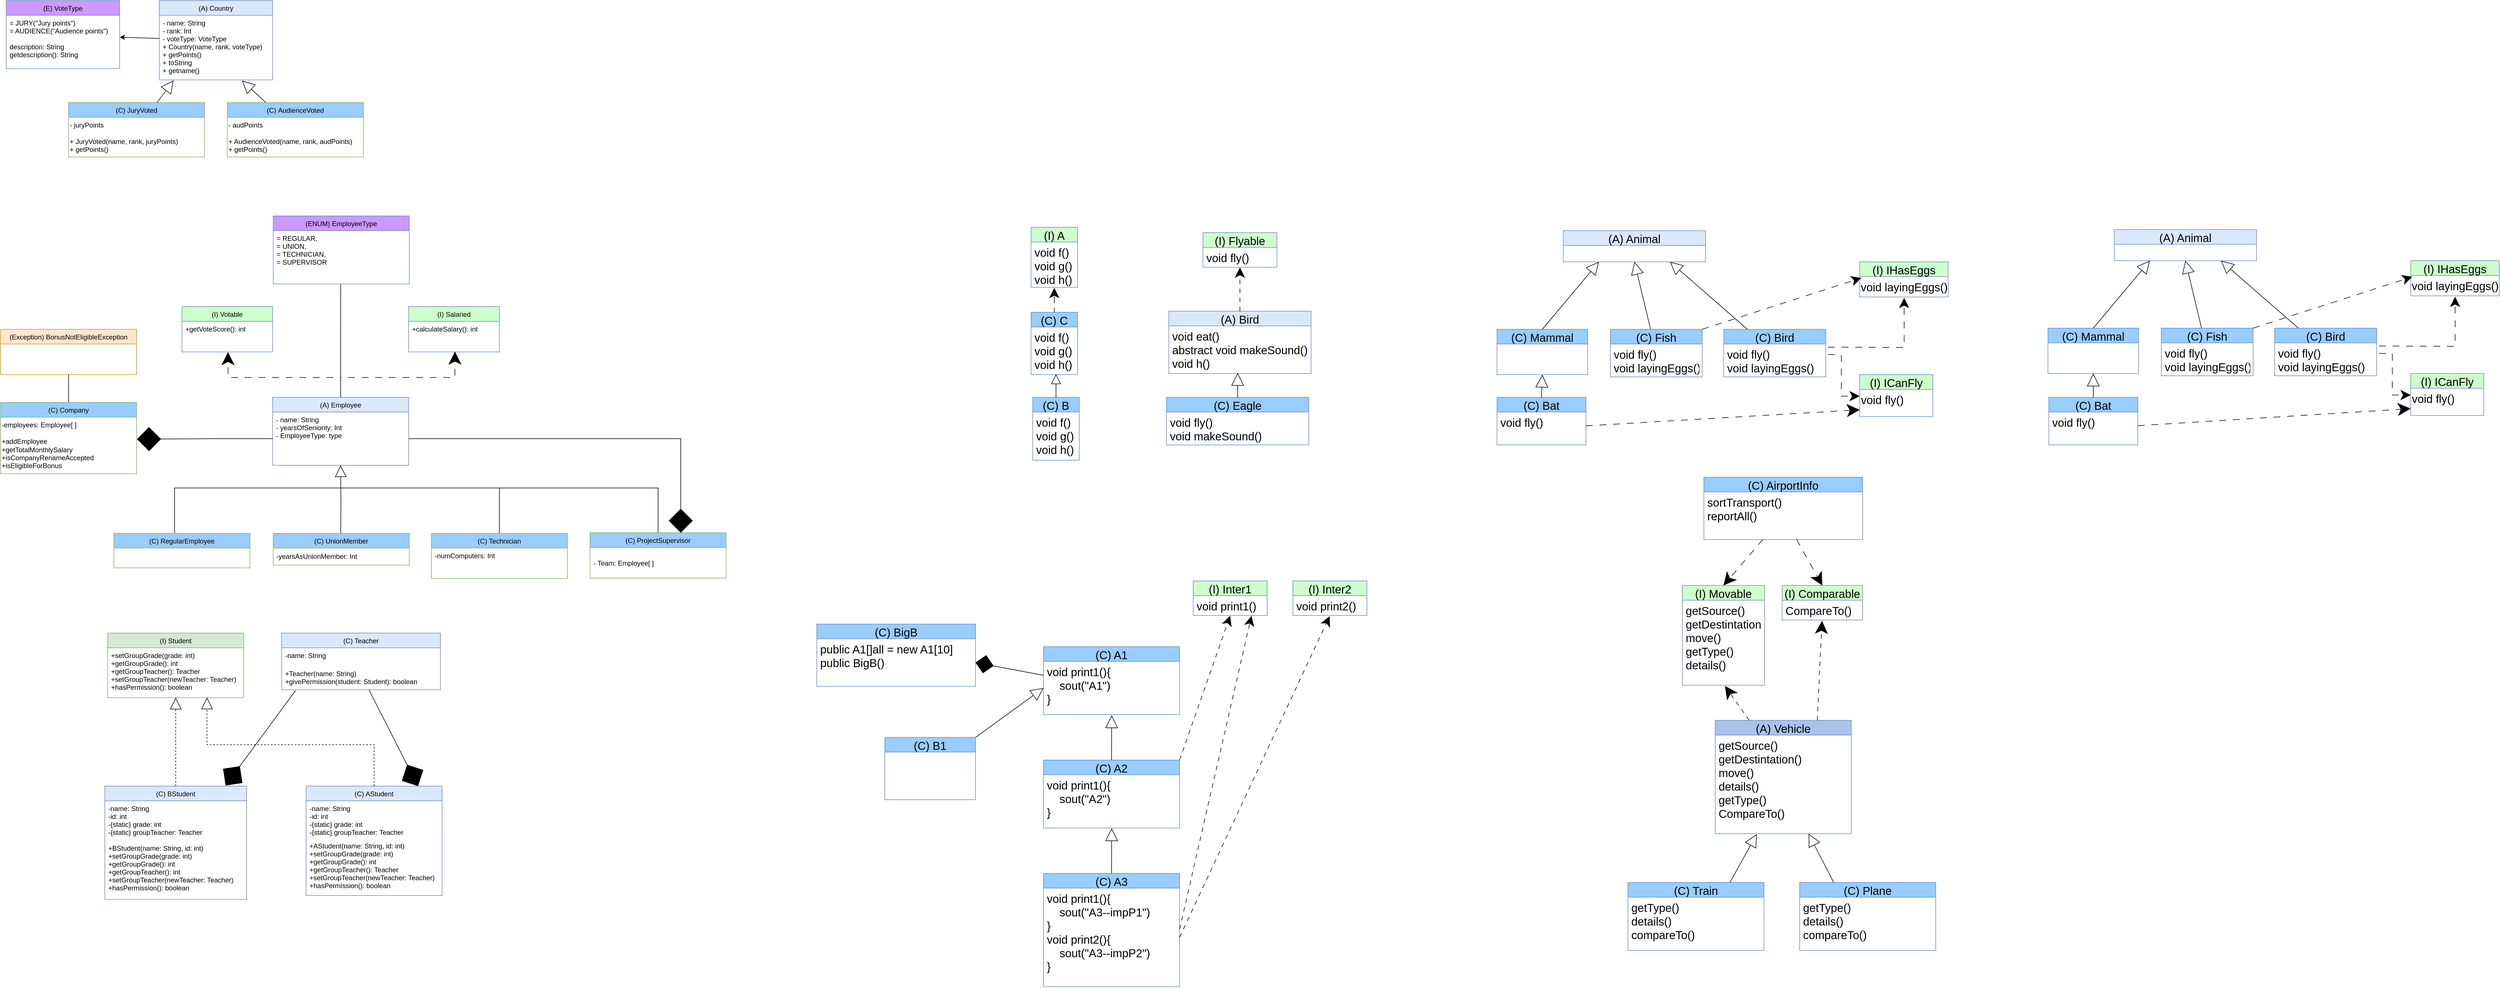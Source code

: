 <mxfile version="26.0.7">
  <diagram name="Page-1" id="h5mNpairQMjndRQDlEjY">
    <mxGraphModel dx="1046" dy="1380" grid="0" gridSize="10" guides="1" tooltips="1" connect="1" arrows="1" fold="1" page="0" pageScale="1" pageWidth="827" pageHeight="1169" math="0" shadow="0">
      <root>
        <mxCell id="0" />
        <mxCell id="1" parent="0" />
        <mxCell id="LXlQttP3euAjqA6qbs8Q-1" value="(A) Employee" style="swimlane;fontStyle=0;childLayout=stackLayout;horizontal=1;startSize=26;horizontalStack=0;resizeParent=1;resizeParentMax=0;resizeLast=0;collapsible=1;marginBottom=0;fillColor=#dae8fc;strokeColor=#6c8ebf;" parent="1" vertex="1">
          <mxGeometry x="1000" y="120" width="240" height="120" as="geometry">
            <mxRectangle x="230" y="140" width="160" height="26" as="alternateBounds" />
          </mxGeometry>
        </mxCell>
        <mxCell id="LXlQttP3euAjqA6qbs8Q-2" value="- name: String&#xa;- yearsOfSeniority: Int&#xa;- EmployeeType: type" style="text;strokeColor=none;fillColor=none;align=left;verticalAlign=top;spacingLeft=4;spacingRight=4;overflow=hidden;rotatable=0;points=[[0,0.5],[1,0.5]];portConstraint=eastwest;" parent="LXlQttP3euAjqA6qbs8Q-1" vertex="1">
          <mxGeometry y="26" width="240" height="94" as="geometry" />
        </mxCell>
        <mxCell id="LXlQttP3euAjqA6qbs8Q-12" style="edgeStyle=orthogonalEdgeStyle;rounded=0;orthogonalLoop=1;jettySize=auto;html=1;entryX=0.5;entryY=1;entryDx=0;entryDy=0;entryPerimeter=0;endArrow=block;endFill=0;endSize=18;" parent="1" target="LXlQttP3euAjqA6qbs8Q-2" edge="1">
          <mxGeometry relative="1" as="geometry">
            <mxPoint x="1120" y="360" as="sourcePoint" />
          </mxGeometry>
        </mxCell>
        <mxCell id="Eb036PwhEfD1nn25ARw--8" style="edgeStyle=orthogonalEdgeStyle;rounded=0;orthogonalLoop=1;jettySize=auto;html=1;exitX=0.5;exitY=0;exitDx=0;exitDy=0;endArrow=none;startFill=0;" parent="1" edge="1">
          <mxGeometry relative="1" as="geometry">
            <mxPoint x="1120" y="280" as="targetPoint" />
            <mxPoint x="827" y="360" as="sourcePoint" />
            <Array as="points">
              <mxPoint x="827" y="280" />
            </Array>
          </mxGeometry>
        </mxCell>
        <mxCell id="RTc_lFX73izQSRYrJTdz-1" style="edgeStyle=orthogonalEdgeStyle;rounded=0;orthogonalLoop=1;jettySize=auto;html=1;exitX=0.5;exitY=0;exitDx=0;exitDy=0;endArrow=none;startFill=0;" parent="1" source="Eb036PwhEfD1nn25ARw--10" edge="1">
          <mxGeometry relative="1" as="geometry">
            <mxPoint x="1400" y="280" as="targetPoint" />
            <Array as="points">
              <mxPoint x="1680" y="280" />
            </Array>
          </mxGeometry>
        </mxCell>
        <mxCell id="Eb036PwhEfD1nn25ARw--10" value="(C) ProjectSupervisor" style="swimlane;fontStyle=0;childLayout=stackLayout;horizontal=1;startSize=26;horizontalStack=0;resizeParent=1;resizeParentMax=0;resizeLast=0;collapsible=1;marginBottom=0;fillColor=#99CCFF;strokeColor=#82b366;" parent="1" vertex="1">
          <mxGeometry x="1560" y="359" width="240" height="80" as="geometry" />
        </mxCell>
        <mxCell id="Eb036PwhEfD1nn25ARw--11" value="&#xa;- Team: Employee[ ]" style="text;strokeColor=none;fillColor=none;align=left;verticalAlign=top;spacingLeft=4;spacingRight=4;overflow=hidden;rotatable=0;points=[[0,0.5],[1,0.5]];portConstraint=eastwest;" parent="Eb036PwhEfD1nn25ARw--10" vertex="1">
          <mxGeometry y="26" width="240" height="54" as="geometry" />
        </mxCell>
        <mxCell id="uUasVCdfSqrgoqEBHZgv-1" value="(I) Votable" style="swimlane;fontStyle=0;childLayout=stackLayout;horizontal=1;startSize=26;horizontalStack=0;resizeParent=1;resizeParentMax=0;resizeLast=0;collapsible=1;marginBottom=0;fillColor=#CCFFCC;strokeColor=#6c8ebf;" parent="1" vertex="1">
          <mxGeometry x="840" y="-40" width="160" height="80" as="geometry">
            <mxRectangle x="230" y="140" width="160" height="26" as="alternateBounds" />
          </mxGeometry>
        </mxCell>
        <mxCell id="uUasVCdfSqrgoqEBHZgv-2" value="+getVoteScore(): int" style="text;strokeColor=none;fillColor=none;align=left;verticalAlign=top;spacingLeft=4;spacingRight=4;overflow=hidden;rotatable=0;points=[[0,0.5],[1,0.5]];portConstraint=eastwest;" parent="uUasVCdfSqrgoqEBHZgv-1" vertex="1">
          <mxGeometry y="26" width="160" height="54" as="geometry" />
        </mxCell>
        <mxCell id="uUasVCdfSqrgoqEBHZgv-8" value="(C) RegularEmployee" style="swimlane;fontStyle=0;childLayout=stackLayout;horizontal=1;startSize=26;horizontalStack=0;resizeParent=1;resizeParentMax=0;resizeLast=0;collapsible=1;marginBottom=0;fillColor=#99CCFF;strokeColor=#82b366;" parent="1" vertex="1">
          <mxGeometry x="720" y="360" width="240" height="61" as="geometry" />
        </mxCell>
        <mxCell id="uUasVCdfSqrgoqEBHZgv-10" value="(C) UnionMember" style="swimlane;fontStyle=0;childLayout=stackLayout;horizontal=1;startSize=26;horizontalStack=0;resizeParent=1;resizeParentMax=0;resizeLast=0;collapsible=1;marginBottom=0;fillColor=#99CCFF;strokeColor=#82b366;" parent="1" vertex="1">
          <mxGeometry x="1001" y="360" width="240" height="56" as="geometry" />
        </mxCell>
        <mxCell id="uUasVCdfSqrgoqEBHZgv-30" value="&amp;nbsp;-yearsAsUnionMember: Int" style="text;html=1;align=left;verticalAlign=middle;resizable=0;points=[];autosize=1;strokeColor=none;fillColor=none;" parent="uUasVCdfSqrgoqEBHZgv-10" vertex="1">
          <mxGeometry y="26" width="240" height="30" as="geometry" />
        </mxCell>
        <mxCell id="uUasVCdfSqrgoqEBHZgv-26" style="edgeStyle=orthogonalEdgeStyle;rounded=0;orthogonalLoop=1;jettySize=auto;html=1;exitX=0.5;exitY=0;exitDx=0;exitDy=0;endArrow=none;startFill=0;" parent="1" source="uUasVCdfSqrgoqEBHZgv-13" edge="1">
          <mxGeometry relative="1" as="geometry">
            <mxPoint x="1120" y="280" as="targetPoint" />
            <Array as="points">
              <mxPoint x="1400" y="280" />
            </Array>
          </mxGeometry>
        </mxCell>
        <mxCell id="uUasVCdfSqrgoqEBHZgv-13" value="(C) Technician" style="swimlane;fontStyle=0;childLayout=stackLayout;horizontal=1;startSize=26;horizontalStack=0;resizeParent=1;resizeParentMax=0;resizeLast=0;collapsible=1;marginBottom=0;fillColor=#99CCFF;strokeColor=#82b366;" parent="1" vertex="1">
          <mxGeometry x="1280" y="360" width="240" height="80" as="geometry" />
        </mxCell>
        <mxCell id="uUasVCdfSqrgoqEBHZgv-14" value="-numComputers: Int" style="text;strokeColor=none;fillColor=none;align=left;verticalAlign=top;spacingLeft=4;spacingRight=4;overflow=hidden;rotatable=0;points=[[0,0.5],[1,0.5]];portConstraint=eastwest;" parent="uUasVCdfSqrgoqEBHZgv-13" vertex="1">
          <mxGeometry y="26" width="240" height="54" as="geometry" />
        </mxCell>
        <mxCell id="uUasVCdfSqrgoqEBHZgv-18" value="(I) Salaried" style="swimlane;fontStyle=0;childLayout=stackLayout;horizontal=1;startSize=26;horizontalStack=0;resizeParent=1;resizeParentMax=0;resizeLast=0;collapsible=1;marginBottom=0;fillColor=#CCFFCC;strokeColor=#6c8ebf;" parent="1" vertex="1">
          <mxGeometry x="1240" y="-40" width="160" height="80" as="geometry">
            <mxRectangle x="230" y="140" width="160" height="26" as="alternateBounds" />
          </mxGeometry>
        </mxCell>
        <mxCell id="uUasVCdfSqrgoqEBHZgv-19" value="+calculateSalary(): int" style="text;strokeColor=none;fillColor=none;align=left;verticalAlign=top;spacingLeft=4;spacingRight=4;overflow=hidden;rotatable=0;points=[[0,0.5],[1,0.5]];portConstraint=eastwest;labelBackgroundColor=default;" parent="uUasVCdfSqrgoqEBHZgv-18" vertex="1">
          <mxGeometry y="26" width="160" height="54" as="geometry" />
        </mxCell>
        <mxCell id="uUasVCdfSqrgoqEBHZgv-20" value="(Exception) BonusNotEligibleException" style="swimlane;fontStyle=0;childLayout=stackLayout;horizontal=1;startSize=26;horizontalStack=0;resizeParent=1;resizeParentMax=0;resizeLast=0;collapsible=1;marginBottom=0;fillColor=#ffe6cc;strokeColor=#d79b00;" parent="1" vertex="1">
          <mxGeometry x="520" width="240" height="80" as="geometry">
            <mxRectangle x="230" y="140" width="160" height="26" as="alternateBounds" />
          </mxGeometry>
        </mxCell>
        <mxCell id="uUasVCdfSqrgoqEBHZgv-28" style="edgeStyle=orthogonalEdgeStyle;rounded=0;orthogonalLoop=1;jettySize=auto;html=1;entryX=0.508;entryY=1.004;entryDx=0;entryDy=0;entryPerimeter=0;dashed=1;dashPattern=12 12;endArrow=classic;endFill=1;startSize=6;endSize=20;" parent="1" source="LXlQttP3euAjqA6qbs8Q-1" target="uUasVCdfSqrgoqEBHZgv-2" edge="1">
          <mxGeometry relative="1" as="geometry" />
        </mxCell>
        <mxCell id="uUasVCdfSqrgoqEBHZgv-29" style="edgeStyle=orthogonalEdgeStyle;rounded=0;orthogonalLoop=1;jettySize=auto;html=1;entryX=0.51;entryY=0.988;entryDx=0;entryDy=0;entryPerimeter=0;dashed=1;dashPattern=12 12;endArrow=classic;endFill=1;endSize=20;" parent="1" source="LXlQttP3euAjqA6qbs8Q-1" target="uUasVCdfSqrgoqEBHZgv-19" edge="1">
          <mxGeometry relative="1" as="geometry" />
        </mxCell>
        <mxCell id="RTc_lFX73izQSRYrJTdz-9" style="edgeStyle=orthogonalEdgeStyle;rounded=0;orthogonalLoop=1;jettySize=auto;html=1;entryX=0.5;entryY=1;entryDx=0;entryDy=0;endArrow=none;startFill=0;" parent="1" source="uUasVCdfSqrgoqEBHZgv-31" target="uUasVCdfSqrgoqEBHZgv-20" edge="1">
          <mxGeometry relative="1" as="geometry" />
        </mxCell>
        <mxCell id="uUasVCdfSqrgoqEBHZgv-31" value="(C) Company" style="swimlane;fontStyle=0;childLayout=stackLayout;horizontal=1;startSize=26;horizontalStack=0;resizeParent=1;resizeParentMax=0;resizeLast=0;collapsible=1;marginBottom=0;fillColor=#99CCFF;strokeColor=#82b366;" parent="1" vertex="1">
          <mxGeometry x="520" y="129" width="240" height="126" as="geometry" />
        </mxCell>
        <mxCell id="RTc_lFX73izQSRYrJTdz-7" value="&lt;div&gt;-employees: Employee[ ]&lt;/div&gt;&lt;div&gt;&lt;br&gt;&lt;/div&gt;+addEmployee&lt;div&gt;+getTotalMonthlySalary&lt;/div&gt;&lt;div&gt;+isCompanyRenameAccepted&lt;/div&gt;&lt;div&gt;+isEligibleForBonus&lt;/div&gt;" style="text;html=1;align=left;verticalAlign=middle;resizable=0;points=[];autosize=1;strokeColor=none;fillColor=none;" parent="uUasVCdfSqrgoqEBHZgv-31" vertex="1">
          <mxGeometry y="26" width="240" height="100" as="geometry" />
        </mxCell>
        <mxCell id="RTc_lFX73izQSRYrJTdz-8" style="edgeStyle=orthogonalEdgeStyle;rounded=0;orthogonalLoop=1;jettySize=auto;html=1;entryX=0.496;entryY=1;entryDx=0;entryDy=0;entryPerimeter=0;endArrow=none;startFill=0;" parent="1" source="LXlQttP3euAjqA6qbs8Q-1" edge="1">
          <mxGeometry relative="1" as="geometry">
            <mxPoint x="1120.04" y="-80" as="targetPoint" />
          </mxGeometry>
        </mxCell>
        <mxCell id="RTc_lFX73izQSRYrJTdz-11" value="(ENUM) EmployeeType" style="swimlane;fontStyle=0;childLayout=stackLayout;horizontal=1;startSize=26;horizontalStack=0;resizeParent=1;resizeParentMax=0;resizeLast=0;collapsible=1;marginBottom=0;fillColor=#CC99FF;strokeColor=#6c8ebf;" parent="1" vertex="1">
          <mxGeometry x="1001" y="-200" width="240" height="120" as="geometry">
            <mxRectangle x="230" y="140" width="160" height="26" as="alternateBounds" />
          </mxGeometry>
        </mxCell>
        <mxCell id="RTc_lFX73izQSRYrJTdz-12" value="= REGULAR, &#xa;= UNION, &#xa;= TECHNICIAN,&#xa;= SUPERVISOR" style="text;strokeColor=none;fillColor=none;align=left;verticalAlign=top;spacingLeft=4;spacingRight=4;overflow=hidden;rotatable=0;points=[[0,0.5],[1,0.5]];portConstraint=eastwest;" parent="RTc_lFX73izQSRYrJTdz-11" vertex="1">
          <mxGeometry y="26" width="240" height="94" as="geometry" />
        </mxCell>
        <mxCell id="phAX-SJPCVNB1UN9vK63-1" style="edgeStyle=orthogonalEdgeStyle;rounded=0;orthogonalLoop=1;jettySize=auto;html=1;entryX=1.003;entryY=0.389;entryDx=0;entryDy=0;endArrow=diamond;endFill=1;endSize=40;exitX=0;exitY=0.5;exitDx=0;exitDy=0;entryPerimeter=0;" parent="1" source="LXlQttP3euAjqA6qbs8Q-2" target="RTc_lFX73izQSRYrJTdz-7" edge="1">
          <mxGeometry relative="1" as="geometry">
            <mxPoint x="561" y="192.57" as="sourcePoint" />
            <mxPoint x="801" y="192.57" as="targetPoint" />
          </mxGeometry>
        </mxCell>
        <mxCell id="phAX-SJPCVNB1UN9vK63-4" style="edgeStyle=orthogonalEdgeStyle;rounded=0;orthogonalLoop=1;jettySize=auto;html=1;entryX=1;entryY=0.5;entryDx=0;entryDy=0;endArrow=none;endFill=1;strokeWidth=1;endSize=40;startFill=1;startArrow=diamond;startSize=40;" parent="1" edge="1">
          <mxGeometry relative="1" as="geometry">
            <Array as="points">
              <mxPoint x="1720" y="193" />
            </Array>
            <mxPoint x="1720" y="359" as="sourcePoint" />
            <mxPoint x="1240" y="193" as="targetPoint" />
          </mxGeometry>
        </mxCell>
        <mxCell id="phAX-SJPCVNB1UN9vK63-7" value="(I) A" style="swimlane;fontStyle=0;childLayout=stackLayout;horizontal=1;startSize=26;horizontalStack=0;resizeParent=1;resizeParentMax=0;resizeLast=0;collapsible=1;marginBottom=0;fillColor=#CCFFCC;strokeColor=#6c8ebf;fontSize=20;" parent="1" vertex="1">
          <mxGeometry x="2338" y="-180" width="82" height="106" as="geometry">
            <mxRectangle x="230" y="140" width="160" height="26" as="alternateBounds" />
          </mxGeometry>
        </mxCell>
        <mxCell id="phAX-SJPCVNB1UN9vK63-8" value="void f()&#xa;void g()&#xa;void h()" style="text;strokeColor=none;fillColor=none;align=left;verticalAlign=top;spacingLeft=4;spacingRight=4;overflow=hidden;rotatable=0;points=[[0,0.5],[1,0.5]];portConstraint=eastwest;fontSize=20;" parent="phAX-SJPCVNB1UN9vK63-7" vertex="1">
          <mxGeometry y="26" width="82" height="80" as="geometry" />
        </mxCell>
        <mxCell id="phAX-SJPCVNB1UN9vK63-9" value="(C) C" style="swimlane;fontStyle=0;childLayout=stackLayout;horizontal=1;startSize=26;horizontalStack=0;resizeParent=1;resizeParentMax=0;resizeLast=0;collapsible=1;marginBottom=0;fillColor=#99CCFF;strokeColor=#6c8ebf;fontSize=20;" parent="1" vertex="1">
          <mxGeometry x="2338" y="-30" width="82" height="110" as="geometry">
            <mxRectangle x="230" y="140" width="160" height="26" as="alternateBounds" />
          </mxGeometry>
        </mxCell>
        <mxCell id="phAX-SJPCVNB1UN9vK63-10" value="void f()&#xa;void g()&#xa;void h()" style="text;strokeColor=none;fillColor=none;align=left;verticalAlign=top;spacingLeft=4;spacingRight=4;overflow=hidden;rotatable=0;points=[[0,0.5],[1,0.5]];portConstraint=eastwest;fontSize=20;" parent="phAX-SJPCVNB1UN9vK63-9" vertex="1">
          <mxGeometry y="26" width="82" height="84" as="geometry" />
        </mxCell>
        <mxCell id="phAX-SJPCVNB1UN9vK63-11" value="(C) B" style="swimlane;fontStyle=0;childLayout=stackLayout;horizontal=1;startSize=26;horizontalStack=0;resizeParent=1;resizeParentMax=0;resizeLast=0;collapsible=1;marginBottom=0;fillColor=#99CCFF;strokeColor=#6c8ebf;fontSize=20;" parent="1" vertex="1">
          <mxGeometry x="2341" y="120" width="82" height="111" as="geometry">
            <mxRectangle x="230" y="140" width="160" height="26" as="alternateBounds" />
          </mxGeometry>
        </mxCell>
        <mxCell id="phAX-SJPCVNB1UN9vK63-12" value="void f()&#xa;void g()&#xa;void h()" style="text;strokeColor=none;fillColor=none;align=left;verticalAlign=top;spacingLeft=4;spacingRight=4;overflow=hidden;rotatable=0;points=[[0,0.5],[1,0.5]];portConstraint=eastwest;fontSize=20;" parent="phAX-SJPCVNB1UN9vK63-11" vertex="1">
          <mxGeometry y="26" width="82" height="85" as="geometry" />
        </mxCell>
        <mxCell id="phAX-SJPCVNB1UN9vK63-13" style="edgeStyle=orthogonalEdgeStyle;rounded=0;orthogonalLoop=1;jettySize=auto;html=1;entryX=0.5;entryY=1.012;entryDx=0;entryDy=0;entryPerimeter=0;dashed=1;dashPattern=8 8;endSize=15;" parent="1" source="phAX-SJPCVNB1UN9vK63-9" target="phAX-SJPCVNB1UN9vK63-8" edge="1">
          <mxGeometry relative="1" as="geometry" />
        </mxCell>
        <mxCell id="phAX-SJPCVNB1UN9vK63-14" style="edgeStyle=orthogonalEdgeStyle;rounded=0;orthogonalLoop=1;jettySize=auto;html=1;entryX=0.536;entryY=0.989;entryDx=0;entryDy=0;entryPerimeter=0;endArrow=block;endFill=0;endSize=15;" parent="1" source="phAX-SJPCVNB1UN9vK63-11" target="phAX-SJPCVNB1UN9vK63-10" edge="1">
          <mxGeometry relative="1" as="geometry" />
        </mxCell>
        <mxCell id="phAX-SJPCVNB1UN9vK63-16" value="(I) Flyable" style="swimlane;fontStyle=0;childLayout=stackLayout;horizontal=1;startSize=26;horizontalStack=0;resizeParent=1;resizeParentMax=0;resizeLast=0;collapsible=1;marginBottom=0;fillColor=#CCFFCC;strokeColor=#6c8ebf;fontSize=20;" parent="1" vertex="1">
          <mxGeometry x="2641.25" y="-170.5" width="130.5" height="61" as="geometry">
            <mxRectangle x="2661.5" y="-170.5" width="160" height="26" as="alternateBounds" />
          </mxGeometry>
        </mxCell>
        <mxCell id="phAX-SJPCVNB1UN9vK63-17" value="void fly()" style="text;strokeColor=none;fillColor=none;align=left;verticalAlign=top;spacingLeft=4;spacingRight=4;overflow=hidden;rotatable=0;points=[[0,0.5],[1,0.5]];portConstraint=eastwest;fontSize=20;" parent="phAX-SJPCVNB1UN9vK63-16" vertex="1">
          <mxGeometry y="26" width="130.5" height="35" as="geometry" />
        </mxCell>
        <mxCell id="phAX-SJPCVNB1UN9vK63-18" value="(A) Bird" style="swimlane;fontStyle=0;childLayout=stackLayout;horizontal=1;startSize=26;horizontalStack=0;resizeParent=1;resizeParentMax=0;resizeLast=0;collapsible=1;marginBottom=0;fillColor=#dae8fc;strokeColor=#6c8ebf;fontSize=20;" parent="1" vertex="1">
          <mxGeometry x="2581" y="-32" width="251" height="110" as="geometry">
            <mxRectangle x="230" y="140" width="160" height="26" as="alternateBounds" />
          </mxGeometry>
        </mxCell>
        <mxCell id="phAX-SJPCVNB1UN9vK63-19" value="void eat()&#xa;abstract void makeSound() &#xa;void h()" style="text;strokeColor=none;fillColor=none;align=left;verticalAlign=top;spacingLeft=4;spacingRight=4;overflow=hidden;rotatable=0;points=[[0,0.5],[1,0.5]];portConstraint=eastwest;fontSize=20;" parent="phAX-SJPCVNB1UN9vK63-18" vertex="1">
          <mxGeometry y="26" width="251" height="84" as="geometry" />
        </mxCell>
        <mxCell id="phAX-SJPCVNB1UN9vK63-22" style="edgeStyle=orthogonalEdgeStyle;rounded=0;orthogonalLoop=1;jettySize=auto;html=1;entryX=0.5;entryY=1.012;entryDx=0;entryDy=0;entryPerimeter=0;dashed=1;dashPattern=8 8;endSize=15;" parent="1" source="phAX-SJPCVNB1UN9vK63-18" target="phAX-SJPCVNB1UN9vK63-17" edge="1">
          <mxGeometry relative="1" as="geometry" />
        </mxCell>
        <mxCell id="phAX-SJPCVNB1UN9vK63-24" value="(C) Eagle" style="swimlane;fontStyle=0;childLayout=stackLayout;horizontal=1;startSize=26;horizontalStack=0;resizeParent=1;resizeParentMax=0;resizeLast=0;collapsible=1;marginBottom=0;fillColor=#99CCFF;strokeColor=#6c8ebf;fontSize=20;" parent="1" vertex="1">
          <mxGeometry x="2577" y="120" width="251" height="84" as="geometry">
            <mxRectangle x="230" y="140" width="160" height="26" as="alternateBounds" />
          </mxGeometry>
        </mxCell>
        <mxCell id="phAX-SJPCVNB1UN9vK63-25" value="void fly()&#xa;void makeSound() " style="text;strokeColor=none;fillColor=none;align=left;verticalAlign=top;spacingLeft=4;spacingRight=4;overflow=hidden;rotatable=0;points=[[0,0.5],[1,0.5]];portConstraint=eastwest;fontSize=20;fontStyle=0" parent="phAX-SJPCVNB1UN9vK63-24" vertex="1">
          <mxGeometry y="26" width="251" height="58" as="geometry" />
        </mxCell>
        <mxCell id="phAX-SJPCVNB1UN9vK63-26" style="edgeStyle=orthogonalEdgeStyle;rounded=0;orthogonalLoop=1;jettySize=auto;html=1;entryX=0.484;entryY=0.988;entryDx=0;entryDy=0;entryPerimeter=0;endSize=20;endArrow=block;endFill=0;" parent="1" source="phAX-SJPCVNB1UN9vK63-24" target="phAX-SJPCVNB1UN9vK63-19" edge="1">
          <mxGeometry relative="1" as="geometry" />
        </mxCell>
        <mxCell id="phAX-SJPCVNB1UN9vK63-31" style="edgeStyle=orthogonalEdgeStyle;rounded=0;orthogonalLoop=1;jettySize=auto;html=1;entryX=0.502;entryY=1.043;entryDx=0;entryDy=0;dashed=1;dashPattern=12 12;endSize=15;entryPerimeter=0;" parent="1" target="phAX-SJPCVNB1UN9vK63-48" edge="1">
          <mxGeometry relative="1" as="geometry">
            <mxPoint x="3744" y="31.524" as="sourcePoint" />
            <mxPoint x="3618.5" y="-100.58" as="targetPoint" />
          </mxGeometry>
        </mxCell>
        <mxCell id="phAX-SJPCVNB1UN9vK63-32" value="(C) Bird" style="swimlane;fontStyle=0;childLayout=stackLayout;horizontal=1;startSize=26;horizontalStack=0;resizeParent=1;resizeParentMax=0;resizeLast=0;collapsible=1;marginBottom=0;fillColor=#99CCFF;strokeColor=#6c8ebf;fontSize=20;" parent="1" vertex="1">
          <mxGeometry x="3560" width="180" height="84" as="geometry">
            <mxRectangle x="230" y="140" width="160" height="26" as="alternateBounds" />
          </mxGeometry>
        </mxCell>
        <mxCell id="phAX-SJPCVNB1UN9vK63-33" value="void fly()&#xa;void layingEggs() " style="text;strokeColor=none;fillColor=none;align=left;verticalAlign=top;spacingLeft=4;spacingRight=4;overflow=hidden;rotatable=0;points=[[0,0.5],[1,0.5]];portConstraint=eastwest;fontSize=20;fontStyle=0" parent="phAX-SJPCVNB1UN9vK63-32" vertex="1">
          <mxGeometry y="26" width="180" height="58" as="geometry" />
        </mxCell>
        <mxCell id="phAX-SJPCVNB1UN9vK63-34" style="rounded=0;orthogonalLoop=1;jettySize=auto;html=1;endSize=20;endArrow=block;endFill=0;entryX=0.75;entryY=1;entryDx=0;entryDy=0;" parent="1" source="phAX-SJPCVNB1UN9vK63-32" target="phAX-SJPCVNB1UN9vK63-39" edge="1">
          <mxGeometry relative="1" as="geometry">
            <mxPoint x="3400" y="-120" as="targetPoint" />
          </mxGeometry>
        </mxCell>
        <mxCell id="phAX-SJPCVNB1UN9vK63-35" value="(I) IHasEggs" style="swimlane;fontStyle=0;childLayout=stackLayout;horizontal=1;startSize=26;horizontalStack=0;resizeParent=1;resizeParentMax=0;resizeLast=0;collapsible=1;marginBottom=0;fillColor=#CCFFCC;strokeColor=#6c8ebf;fontSize=20;" parent="1" vertex="1">
          <mxGeometry x="3800" y="-119" width="156" height="62" as="geometry">
            <mxRectangle x="2661.5" y="-170.5" width="160" height="26" as="alternateBounds" />
          </mxGeometry>
        </mxCell>
        <mxCell id="phAX-SJPCVNB1UN9vK63-48" value="&lt;font style=&quot;font-size: 20px;&quot;&gt;void layingEggs()&lt;/font&gt;" style="text;html=1;align=center;verticalAlign=middle;resizable=0;points=[];autosize=1;strokeColor=none;fillColor=none;" parent="phAX-SJPCVNB1UN9vK63-35" vertex="1">
          <mxGeometry y="26" width="156" height="36" as="geometry" />
        </mxCell>
        <mxCell id="phAX-SJPCVNB1UN9vK63-36" value="(I) ICanFly" style="swimlane;fontStyle=0;childLayout=stackLayout;horizontal=1;startSize=26;horizontalStack=0;resizeParent=1;resizeParentMax=0;resizeLast=0;collapsible=1;marginBottom=0;fillColor=#CCFFCC;strokeColor=#6c8ebf;fontSize=20;" parent="1" vertex="1">
          <mxGeometry x="3800" y="80" width="129" height="74" as="geometry">
            <mxRectangle x="2661.5" y="-170.5" width="160" height="26" as="alternateBounds" />
          </mxGeometry>
        </mxCell>
        <mxCell id="phAX-SJPCVNB1UN9vK63-46" value="&lt;span style=&quot;font-size: 20px; text-wrap: nowrap;&quot;&gt;void fly()&lt;/span&gt;" style="text;whiteSpace=wrap;html=1;" parent="phAX-SJPCVNB1UN9vK63-36" vertex="1">
          <mxGeometry y="26" width="129" height="48" as="geometry" />
        </mxCell>
        <mxCell id="phAX-SJPCVNB1UN9vK63-39" value="(A) Animal" style="swimlane;fontStyle=0;childLayout=stackLayout;horizontal=1;startSize=26;horizontalStack=0;resizeParent=1;resizeParentMax=0;resizeLast=0;collapsible=1;marginBottom=0;fillColor=#dae8fc;strokeColor=#6c8ebf;fontSize=20;" parent="1" vertex="1">
          <mxGeometry x="3277" y="-174" width="251" height="55" as="geometry">
            <mxRectangle x="230" y="140" width="160" height="26" as="alternateBounds" />
          </mxGeometry>
        </mxCell>
        <mxCell id="phAX-SJPCVNB1UN9vK63-47" style="edgeStyle=orthogonalEdgeStyle;rounded=0;orthogonalLoop=1;jettySize=auto;html=1;entryX=0;entryY=0.25;entryDx=0;entryDy=0;dashed=1;dashPattern=12 12;endSize=15;" parent="1" target="phAX-SJPCVNB1UN9vK63-46" edge="1">
          <mxGeometry relative="1" as="geometry">
            <mxPoint x="3744" y="44.476" as="sourcePoint" />
          </mxGeometry>
        </mxCell>
        <mxCell id="phAX-SJPCVNB1UN9vK63-54" style="rounded=0;orthogonalLoop=1;jettySize=auto;html=1;entryX=0.5;entryY=1;entryDx=0;entryDy=0;endSize=20;endArrow=block;endFill=0;" parent="1" source="phAX-SJPCVNB1UN9vK63-49" target="phAX-SJPCVNB1UN9vK63-39" edge="1">
          <mxGeometry relative="1" as="geometry" />
        </mxCell>
        <mxCell id="phAX-SJPCVNB1UN9vK63-49" value="(C) Fish" style="swimlane;fontStyle=0;childLayout=stackLayout;horizontal=1;startSize=26;horizontalStack=0;resizeParent=1;resizeParentMax=0;resizeLast=0;collapsible=1;marginBottom=0;fillColor=#99CCFF;strokeColor=#6c8ebf;fontSize=20;" parent="1" vertex="1">
          <mxGeometry x="3360" width="162" height="84" as="geometry">
            <mxRectangle x="230" y="140" width="160" height="26" as="alternateBounds" />
          </mxGeometry>
        </mxCell>
        <mxCell id="phAX-SJPCVNB1UN9vK63-50" value="void fly()&#xa;void layingEggs() " style="text;strokeColor=none;fillColor=none;align=left;verticalAlign=top;spacingLeft=4;spacingRight=4;overflow=hidden;rotatable=0;points=[[0,0.5],[1,0.5]];portConstraint=eastwest;fontSize=20;fontStyle=0" parent="phAX-SJPCVNB1UN9vK63-49" vertex="1">
          <mxGeometry y="26" width="162" height="58" as="geometry" />
        </mxCell>
        <mxCell id="phAX-SJPCVNB1UN9vK63-53" style="rounded=0;orthogonalLoop=1;jettySize=auto;html=1;entryX=0.018;entryY=0.065;entryDx=0;entryDy=0;entryPerimeter=0;exitX=1;exitY=0;exitDx=0;exitDy=0;dashed=1;dashPattern=12 12;endSize=15;" parent="1" source="phAX-SJPCVNB1UN9vK63-49" target="phAX-SJPCVNB1UN9vK63-48" edge="1">
          <mxGeometry relative="1" as="geometry" />
        </mxCell>
        <mxCell id="phAX-SJPCVNB1UN9vK63-55" value="(C) Mammal" style="swimlane;fontStyle=0;childLayout=stackLayout;horizontal=1;startSize=26;horizontalStack=0;resizeParent=1;resizeParentMax=0;resizeLast=0;collapsible=1;marginBottom=0;fillColor=#99CCFF;strokeColor=#6c8ebf;fontSize=20;" parent="1" vertex="1">
          <mxGeometry x="3160" width="160" height="80" as="geometry">
            <mxRectangle x="230" y="140" width="160" height="26" as="alternateBounds" />
          </mxGeometry>
        </mxCell>
        <mxCell id="phAX-SJPCVNB1UN9vK63-57" style="rounded=0;orthogonalLoop=1;jettySize=auto;html=1;entryX=0.25;entryY=1;entryDx=0;entryDy=0;endSize=20;endArrow=block;endFill=0;exitX=0.5;exitY=0;exitDx=0;exitDy=0;" parent="1" source="phAX-SJPCVNB1UN9vK63-55" target="phAX-SJPCVNB1UN9vK63-39" edge="1">
          <mxGeometry relative="1" as="geometry">
            <mxPoint x="3441" y="10" as="sourcePoint" />
            <mxPoint x="3413" y="-109" as="targetPoint" />
          </mxGeometry>
        </mxCell>
        <mxCell id="phAX-SJPCVNB1UN9vK63-59" value="(C) Bat" style="swimlane;fontStyle=0;childLayout=stackLayout;horizontal=1;startSize=26;horizontalStack=0;resizeParent=1;resizeParentMax=0;resizeLast=0;collapsible=1;marginBottom=0;fillColor=#99CCFF;strokeColor=#6c8ebf;fontSize=20;" parent="1" vertex="1">
          <mxGeometry x="3160" y="120" width="157" height="84" as="geometry">
            <mxRectangle x="230" y="140" width="160" height="26" as="alternateBounds" />
          </mxGeometry>
        </mxCell>
        <mxCell id="phAX-SJPCVNB1UN9vK63-60" value="void fly()" style="text;strokeColor=none;fillColor=none;align=left;verticalAlign=top;spacingLeft=4;spacingRight=4;overflow=hidden;rotatable=0;points=[[0,0.5],[1,0.5]];portConstraint=eastwest;fontSize=20;fontStyle=0" parent="phAX-SJPCVNB1UN9vK63-59" vertex="1">
          <mxGeometry y="26" width="157" height="58" as="geometry" />
        </mxCell>
        <mxCell id="phAX-SJPCVNB1UN9vK63-61" style="rounded=0;orthogonalLoop=1;jettySize=auto;html=1;entryX=0;entryY=0.75;entryDx=0;entryDy=0;strokeWidth=1;endSize=20;dashed=1;dashPattern=12 12;" parent="1" source="phAX-SJPCVNB1UN9vK63-60" target="phAX-SJPCVNB1UN9vK63-46" edge="1">
          <mxGeometry relative="1" as="geometry" />
        </mxCell>
        <mxCell id="phAX-SJPCVNB1UN9vK63-62" style="rounded=0;orthogonalLoop=1;jettySize=auto;html=1;entryX=0.5;entryY=1;entryDx=0;entryDy=0;endSize=20;endArrow=block;endFill=0;exitX=0.5;exitY=0;exitDx=0;exitDy=0;" parent="1" source="phAX-SJPCVNB1UN9vK63-59" target="phAX-SJPCVNB1UN9vK63-55" edge="1">
          <mxGeometry relative="1" as="geometry">
            <mxPoint x="3250" y="10" as="sourcePoint" />
            <mxPoint x="3350" y="-109" as="targetPoint" />
          </mxGeometry>
        </mxCell>
        <mxCell id="RgyQ7bw5E1Q6C9sNxQ8w-1" value="(I) Student" style="swimlane;fontStyle=0;childLayout=stackLayout;horizontal=1;startSize=26;horizontalStack=0;resizeParent=1;resizeParentMax=0;resizeLast=0;collapsible=1;marginBottom=0;fillColor=#d5e8d4;strokeColor=#82b366;" parent="1" vertex="1">
          <mxGeometry x="709" y="536" width="240" height="114" as="geometry">
            <mxRectangle x="230" y="140" width="160" height="26" as="alternateBounds" />
          </mxGeometry>
        </mxCell>
        <mxCell id="RgyQ7bw5E1Q6C9sNxQ8w-2" value="+setGroupGrade(grade: int)&#xa;+getGroupGrade(): int&#xa;+getGroupTeacher(): Teacher&#xa;+setGroupTeacher(newTeacher: Teacher)&#xa;+hasPermission(): boolean" style="text;strokeColor=none;fillColor=none;align=left;verticalAlign=top;spacingLeft=4;spacingRight=4;overflow=hidden;rotatable=0;points=[[0,0.5],[1,0.5]];portConstraint=eastwest;" parent="RgyQ7bw5E1Q6C9sNxQ8w-1" vertex="1">
          <mxGeometry y="26" width="240" height="88" as="geometry" />
        </mxCell>
        <mxCell id="RgyQ7bw5E1Q6C9sNxQ8w-3" value="(C) AStudent" style="swimlane;fontStyle=0;childLayout=stackLayout;horizontal=1;startSize=26;horizontalStack=0;resizeParent=1;resizeParentMax=0;resizeLast=0;collapsible=1;marginBottom=0;fillColor=#dae8fc;strokeColor=#6c8ebf;" parent="1" vertex="1">
          <mxGeometry x="1059" y="806" width="240" height="193" as="geometry" />
        </mxCell>
        <mxCell id="RgyQ7bw5E1Q6C9sNxQ8w-4" value="-name: String&#xa;-id: int&#xa;-{static} grade: int&#xa;-{static} groupTeacher: Teacher" style="text;strokeColor=none;fillColor=none;align=left;verticalAlign=top;spacingLeft=4;spacingRight=4;overflow=hidden;rotatable=0;points=[[0,0.5],[1,0.5]];portConstraint=eastwest;" parent="RgyQ7bw5E1Q6C9sNxQ8w-3" vertex="1">
          <mxGeometry y="26" width="240" height="66" as="geometry" />
        </mxCell>
        <mxCell id="RgyQ7bw5E1Q6C9sNxQ8w-5" value="+AStudent(name: String, id: int)&#xa;+setGroupGrade(grade: int)&#xa;+getGroupGrade(): int&#xa;+getGroupTeacher(): Teacher&#xa;+setGroupTeacher(newTeacher: Teacher)&#xa;+hasPermission(): boolean" style="text;strokeColor=none;fillColor=none;align=left;verticalAlign=top;spacingLeft=4;spacingRight=4;overflow=hidden;rotatable=0;points=[[0,0.5],[1,0.5]];portConstraint=eastwest;" parent="RgyQ7bw5E1Q6C9sNxQ8w-3" vertex="1">
          <mxGeometry y="92" width="240" height="101" as="geometry" />
        </mxCell>
        <mxCell id="RgyQ7bw5E1Q6C9sNxQ8w-6" value="(C) BStudent" style="swimlane;fontStyle=0;childLayout=stackLayout;horizontal=1;startSize=26;horizontalStack=0;resizeParent=1;resizeParentMax=0;resizeLast=0;collapsible=1;marginBottom=0;fillColor=#dae8fc;strokeColor=#6c8ebf;" parent="1" vertex="1">
          <mxGeometry x="704" y="806" width="250" height="200" as="geometry" />
        </mxCell>
        <mxCell id="RgyQ7bw5E1Q6C9sNxQ8w-7" value="-name: String&#xa;-id: int&#xa;-{static} grade: int&#xa;-{static} groupTeacher: Teacher" style="text;strokeColor=none;fillColor=none;align=left;verticalAlign=top;spacingLeft=4;spacingRight=4;overflow=hidden;rotatable=0;points=[[0,0.5],[1,0.5]];portConstraint=eastwest;" parent="RgyQ7bw5E1Q6C9sNxQ8w-6" vertex="1">
          <mxGeometry y="26" width="250" height="70" as="geometry" />
        </mxCell>
        <mxCell id="RgyQ7bw5E1Q6C9sNxQ8w-8" value="+BStudent(name: String, id: int)&#xa;+setGroupGrade(grade: int)&#xa;+getGroupGrade(): int&#xa;+getGroupTeacher(): int&#xa;+setGroupTeacher(newTeacher: Teacher)&#xa;+hasPermission(): boolean" style="text;strokeColor=none;fillColor=none;align=left;verticalAlign=top;spacingLeft=4;spacingRight=4;overflow=hidden;rotatable=0;points=[[0,0.5],[1,0.5]];portConstraint=eastwest;" parent="RgyQ7bw5E1Q6C9sNxQ8w-6" vertex="1">
          <mxGeometry y="96" width="250" height="104" as="geometry" />
        </mxCell>
        <mxCell id="RgyQ7bw5E1Q6C9sNxQ8w-9" value="(C) Teacher" style="swimlane;fontStyle=0;childLayout=stackLayout;horizontal=1;startSize=26;horizontalStack=0;resizeParent=1;resizeParentMax=0;resizeLast=0;collapsible=1;marginBottom=0;fillColor=#dae8fc;strokeColor=#6c8ebf;" parent="1" vertex="1">
          <mxGeometry x="1016" y="536" width="280" height="100" as="geometry" />
        </mxCell>
        <mxCell id="RgyQ7bw5E1Q6C9sNxQ8w-10" value="-name: String" style="text;strokeColor=none;fillColor=none;align=left;verticalAlign=top;spacingLeft=4;spacingRight=4;overflow=hidden;rotatable=0;points=[[0,0.5],[1,0.5]];portConstraint=eastwest;" parent="RgyQ7bw5E1Q6C9sNxQ8w-9" vertex="1">
          <mxGeometry y="26" width="280" height="32" as="geometry" />
        </mxCell>
        <mxCell id="RgyQ7bw5E1Q6C9sNxQ8w-11" value="+Teacher(name: String)&#xa;+givePermission(student: Student): boolean" style="text;strokeColor=none;fillColor=none;align=left;verticalAlign=top;spacingLeft=4;spacingRight=4;overflow=hidden;rotatable=0;points=[[0,0.5],[1,0.5]];portConstraint=eastwest;" parent="RgyQ7bw5E1Q6C9sNxQ8w-9" vertex="1">
          <mxGeometry y="58" width="280" height="42" as="geometry" />
        </mxCell>
        <mxCell id="RgyQ7bw5E1Q6C9sNxQ8w-12" style="edgeStyle=orthogonalEdgeStyle;rounded=0;orthogonalLoop=1;jettySize=auto;html=1;entryX=0.5;entryY=1;entryDx=0;entryDy=0;entryPerimeter=0;dashed=1;endArrow=block;endFill=0;endSize=18;" parent="1" source="RgyQ7bw5E1Q6C9sNxQ8w-6" target="RgyQ7bw5E1Q6C9sNxQ8w-2" edge="1">
          <mxGeometry relative="1" as="geometry" />
        </mxCell>
        <mxCell id="RgyQ7bw5E1Q6C9sNxQ8w-13" style="edgeStyle=orthogonalEdgeStyle;rounded=0;orthogonalLoop=1;jettySize=auto;html=1;entryX=0.73;entryY=0.997;entryDx=0;entryDy=0;entryPerimeter=0;dashed=1;endArrow=block;endFill=0;endSize=18;" parent="1" source="RgyQ7bw5E1Q6C9sNxQ8w-3" target="RgyQ7bw5E1Q6C9sNxQ8w-2" edge="1">
          <mxGeometry relative="1" as="geometry" />
        </mxCell>
        <mxCell id="RgyQ7bw5E1Q6C9sNxQ8w-14" value="" style="endArrow=diamond;html=1;rounded=0;exitX=0.087;exitY=1.034;exitDx=0;exitDy=0;exitPerimeter=0;endFill=1;strokeWidth=1;endSize=40;" parent="1" source="RgyQ7bw5E1Q6C9sNxQ8w-11" edge="1">
          <mxGeometry width="50" height="50" relative="1" as="geometry">
            <mxPoint x="1039" y="596" as="sourcePoint" />
            <mxPoint x="917" y="805" as="targetPoint" />
          </mxGeometry>
        </mxCell>
        <mxCell id="RgyQ7bw5E1Q6C9sNxQ8w-15" value="" style="endArrow=diamond;html=1;rounded=0;exitX=0.55;exitY=1.013;exitDx=0;exitDy=0;exitPerimeter=0;endFill=1;strokeWidth=1;endSize=40;entryX=0.823;entryY=0;entryDx=0;entryDy=0;entryPerimeter=0;" parent="1" source="RgyQ7bw5E1Q6C9sNxQ8w-11" target="RgyQ7bw5E1Q6C9sNxQ8w-3" edge="1">
          <mxGeometry width="50" height="50" relative="1" as="geometry">
            <mxPoint x="1073" y="667" as="sourcePoint" />
            <mxPoint x="927" y="815" as="targetPoint" />
          </mxGeometry>
        </mxCell>
        <mxCell id="RgyQ7bw5E1Q6C9sNxQ8w-16" value="(I) Inter1" style="swimlane;fontStyle=0;childLayout=stackLayout;horizontal=1;startSize=26;horizontalStack=0;resizeParent=1;resizeParentMax=0;resizeLast=0;collapsible=1;marginBottom=0;fillColor=#CCFFCC;strokeColor=#6c8ebf;fontSize=20;" parent="1" vertex="1">
          <mxGeometry x="2624" y="444" width="130.5" height="61" as="geometry">
            <mxRectangle x="2661.5" y="-170.5" width="160" height="26" as="alternateBounds" />
          </mxGeometry>
        </mxCell>
        <mxCell id="RgyQ7bw5E1Q6C9sNxQ8w-17" value="void print1()" style="text;strokeColor=none;fillColor=none;align=left;verticalAlign=top;spacingLeft=4;spacingRight=4;overflow=hidden;rotatable=0;points=[[0,0.5],[1,0.5]];portConstraint=eastwest;fontSize=20;" parent="RgyQ7bw5E1Q6C9sNxQ8w-16" vertex="1">
          <mxGeometry y="26" width="130.5" height="35" as="geometry" />
        </mxCell>
        <mxCell id="RgyQ7bw5E1Q6C9sNxQ8w-18" value="(C) A1" style="swimlane;fontStyle=0;childLayout=stackLayout;horizontal=1;startSize=26;horizontalStack=0;resizeParent=1;resizeParentMax=0;resizeLast=0;collapsible=1;marginBottom=0;fillColor=#99CCFF;strokeColor=#6c8ebf;fontSize=20;" parent="1" vertex="1">
          <mxGeometry x="2360" y="560" width="240" height="120" as="geometry">
            <mxRectangle x="230" y="140" width="160" height="26" as="alternateBounds" />
          </mxGeometry>
        </mxCell>
        <mxCell id="RgyQ7bw5E1Q6C9sNxQ8w-19" value="void print1(){&#xa;    sout(&quot;A1&quot;)&#xa;}" style="text;strokeColor=none;fillColor=none;align=left;verticalAlign=top;spacingLeft=4;spacingRight=4;overflow=hidden;rotatable=0;points=[[0,0.5],[1,0.5]];portConstraint=eastwest;fontSize=20;" parent="RgyQ7bw5E1Q6C9sNxQ8w-18" vertex="1">
          <mxGeometry y="26" width="240" height="94" as="geometry" />
        </mxCell>
        <mxCell id="RgyQ7bw5E1Q6C9sNxQ8w-20" style="rounded=0;orthogonalLoop=1;jettySize=auto;html=1;entryX=0.5;entryY=1.012;entryDx=0;entryDy=0;entryPerimeter=0;dashed=1;dashPattern=8 8;endSize=15;exitX=1;exitY=0;exitDx=0;exitDy=0;" parent="1" source="RgyQ7bw5E1Q6C9sNxQ8w-21" target="RgyQ7bw5E1Q6C9sNxQ8w-17" edge="1">
          <mxGeometry relative="1" as="geometry" />
        </mxCell>
        <mxCell id="RgyQ7bw5E1Q6C9sNxQ8w-21" value="(C) A2" style="swimlane;fontStyle=0;childLayout=stackLayout;horizontal=1;startSize=26;horizontalStack=0;resizeParent=1;resizeParentMax=0;resizeLast=0;collapsible=1;marginBottom=0;fillColor=#99CCFF;strokeColor=#6c8ebf;fontSize=20;" parent="1" vertex="1">
          <mxGeometry x="2360" y="760" width="240" height="120" as="geometry">
            <mxRectangle x="230" y="140" width="160" height="26" as="alternateBounds" />
          </mxGeometry>
        </mxCell>
        <mxCell id="RgyQ7bw5E1Q6C9sNxQ8w-22" value="void print1(){&#xa;    sout(&quot;A2&quot;)&#xa;}" style="text;strokeColor=none;fillColor=none;align=left;verticalAlign=top;spacingLeft=4;spacingRight=4;overflow=hidden;rotatable=0;points=[[0,0.5],[1,0.5]];portConstraint=eastwest;fontSize=20;fontStyle=0" parent="RgyQ7bw5E1Q6C9sNxQ8w-21" vertex="1">
          <mxGeometry y="26" width="240" height="94" as="geometry" />
        </mxCell>
        <mxCell id="RgyQ7bw5E1Q6C9sNxQ8w-23" style="rounded=0;orthogonalLoop=1;jettySize=auto;html=1;entryX=0.501;entryY=1.011;entryDx=0;entryDy=0;entryPerimeter=0;endSize=20;endArrow=block;endFill=0;exitX=0.5;exitY=0;exitDx=0;exitDy=0;" parent="1" source="RgyQ7bw5E1Q6C9sNxQ8w-21" target="RgyQ7bw5E1Q6C9sNxQ8w-19" edge="1">
          <mxGeometry relative="1" as="geometry" />
        </mxCell>
        <mxCell id="RgyQ7bw5E1Q6C9sNxQ8w-24" value="(I) Inter2" style="swimlane;fontStyle=0;childLayout=stackLayout;horizontal=1;startSize=26;horizontalStack=0;resizeParent=1;resizeParentMax=0;resizeLast=0;collapsible=1;marginBottom=0;fillColor=#CCFFCC;strokeColor=#6c8ebf;fontSize=20;" parent="1" vertex="1">
          <mxGeometry x="2800" y="444" width="130.5" height="61" as="geometry">
            <mxRectangle x="2661.5" y="-170.5" width="160" height="26" as="alternateBounds" />
          </mxGeometry>
        </mxCell>
        <mxCell id="RgyQ7bw5E1Q6C9sNxQ8w-25" value="void print2()" style="text;strokeColor=none;fillColor=none;align=left;verticalAlign=top;spacingLeft=4;spacingRight=4;overflow=hidden;rotatable=0;points=[[0,0.5],[1,0.5]];portConstraint=eastwest;fontSize=20;" parent="RgyQ7bw5E1Q6C9sNxQ8w-24" vertex="1">
          <mxGeometry y="26" width="130.5" height="35" as="geometry" />
        </mxCell>
        <mxCell id="RgyQ7bw5E1Q6C9sNxQ8w-26" value="(C) A3" style="swimlane;fontStyle=0;childLayout=stackLayout;horizontal=1;startSize=26;horizontalStack=0;resizeParent=1;resizeParentMax=0;resizeLast=0;collapsible=1;marginBottom=0;fillColor=#99CCFF;strokeColor=#6c8ebf;fontSize=20;" parent="1" vertex="1">
          <mxGeometry x="2360" y="960" width="240" height="200" as="geometry">
            <mxRectangle x="230" y="140" width="160" height="26" as="alternateBounds" />
          </mxGeometry>
        </mxCell>
        <mxCell id="RgyQ7bw5E1Q6C9sNxQ8w-27" value="void print1(){&#xa;    sout(&quot;A3--impP1&quot;)&#xa;}&#xa;void print2(){&#xa;    sout(&quot;A3--impP2&quot;)&#xa;}&#xa;" style="text;strokeColor=none;fillColor=none;align=left;verticalAlign=top;spacingLeft=4;spacingRight=4;overflow=hidden;rotatable=0;points=[[0,0.5],[1,0.5]];portConstraint=eastwest;fontSize=20;fontStyle=0" parent="RgyQ7bw5E1Q6C9sNxQ8w-26" vertex="1">
          <mxGeometry y="26" width="240" height="174" as="geometry" />
        </mxCell>
        <mxCell id="RgyQ7bw5E1Q6C9sNxQ8w-28" style="rounded=0;orthogonalLoop=1;jettySize=auto;html=1;endSize=20;endArrow=block;endFill=0;exitX=0.5;exitY=0;exitDx=0;exitDy=0;entryX=0.501;entryY=1.004;entryDx=0;entryDy=0;entryPerimeter=0;" parent="1" source="RgyQ7bw5E1Q6C9sNxQ8w-26" target="RgyQ7bw5E1Q6C9sNxQ8w-22" edge="1">
          <mxGeometry relative="1" as="geometry">
            <mxPoint x="2459" y="854.5" as="sourcePoint" />
            <mxPoint x="2458" y="849" as="targetPoint" />
          </mxGeometry>
        </mxCell>
        <mxCell id="RgyQ7bw5E1Q6C9sNxQ8w-29" value="(C) BigB" style="swimlane;fontStyle=0;childLayout=stackLayout;horizontal=1;startSize=26;horizontalStack=0;resizeParent=1;resizeParentMax=0;resizeLast=0;collapsible=1;marginBottom=0;fillColor=#99CCFF;strokeColor=#6c8ebf;fontSize=20;" parent="1" vertex="1">
          <mxGeometry x="1960" y="520" width="280" height="110" as="geometry">
            <mxRectangle x="230" y="140" width="160" height="26" as="alternateBounds" />
          </mxGeometry>
        </mxCell>
        <mxCell id="RgyQ7bw5E1Q6C9sNxQ8w-30" value="public A1[]all = new A1[10]&#xa;public BigB()" style="text;strokeColor=none;fillColor=none;align=left;verticalAlign=top;spacingLeft=4;spacingRight=4;overflow=hidden;rotatable=0;points=[[0,0.5],[1,0.5]];portConstraint=eastwest;fontSize=20;" parent="RgyQ7bw5E1Q6C9sNxQ8w-29" vertex="1">
          <mxGeometry y="26" width="280" height="84" as="geometry" />
        </mxCell>
        <mxCell id="RgyQ7bw5E1Q6C9sNxQ8w-31" value="(C) B1" style="swimlane;fontStyle=0;childLayout=stackLayout;horizontal=1;startSize=26;horizontalStack=0;resizeParent=1;resizeParentMax=0;resizeLast=0;collapsible=1;marginBottom=0;fillColor=#99CCFF;strokeColor=#6c8ebf;fontSize=20;" parent="1" vertex="1">
          <mxGeometry x="2080" y="720" width="160" height="110" as="geometry">
            <mxRectangle x="230" y="140" width="160" height="26" as="alternateBounds" />
          </mxGeometry>
        </mxCell>
        <mxCell id="RgyQ7bw5E1Q6C9sNxQ8w-34" style="rounded=0;orthogonalLoop=1;jettySize=auto;html=1;endArrow=none;startFill=1;startArrow=diamond;startSize=30;exitX=1;exitY=0.5;exitDx=0;exitDy=0;" parent="1" source="RgyQ7bw5E1Q6C9sNxQ8w-30" target="RgyQ7bw5E1Q6C9sNxQ8w-19" edge="1">
          <mxGeometry relative="1" as="geometry" />
        </mxCell>
        <mxCell id="RgyQ7bw5E1Q6C9sNxQ8w-35" style="rounded=0;orthogonalLoop=1;jettySize=auto;html=1;entryX=0;entryY=0.5;entryDx=0;entryDy=0;endArrow=block;endFill=0;startSize=10;endSize=20;exitX=1;exitY=0;exitDx=0;exitDy=0;" parent="1" source="RgyQ7bw5E1Q6C9sNxQ8w-31" target="RgyQ7bw5E1Q6C9sNxQ8w-19" edge="1">
          <mxGeometry relative="1" as="geometry" />
        </mxCell>
        <mxCell id="RgyQ7bw5E1Q6C9sNxQ8w-38" style="rounded=0;orthogonalLoop=1;jettySize=auto;html=1;entryX=0.496;entryY=1.037;entryDx=0;entryDy=0;entryPerimeter=0;dashed=1;dashPattern=8 8;endSize=15;exitX=1;exitY=0.5;exitDx=0;exitDy=0;" parent="1" source="RgyQ7bw5E1Q6C9sNxQ8w-27" target="RgyQ7bw5E1Q6C9sNxQ8w-25" edge="1">
          <mxGeometry relative="1" as="geometry">
            <mxPoint x="2584" y="904" as="sourcePoint" />
            <mxPoint x="2689" y="682" as="targetPoint" />
          </mxGeometry>
        </mxCell>
        <mxCell id="RgyQ7bw5E1Q6C9sNxQ8w-39" style="rounded=0;orthogonalLoop=1;jettySize=auto;html=1;entryX=0.788;entryY=1.021;entryDx=0;entryDy=0;entryPerimeter=0;dashed=1;dashPattern=8 8;endSize=15;exitX=1;exitY=0.417;exitDx=0;exitDy=0;exitPerimeter=0;" parent="1" source="RgyQ7bw5E1Q6C9sNxQ8w-27" target="RgyQ7bw5E1Q6C9sNxQ8w-17" edge="1">
          <mxGeometry relative="1" as="geometry">
            <mxPoint x="2604" y="747" as="sourcePoint" />
            <mxPoint x="2709" y="525" as="targetPoint" />
          </mxGeometry>
        </mxCell>
        <mxCell id="kq1kZY2RFQiaT93VD6HY-1" value="(I) Movable" style="swimlane;fontStyle=0;childLayout=stackLayout;horizontal=1;startSize=26;horizontalStack=0;resizeParent=1;resizeParentMax=0;resizeLast=0;collapsible=1;marginBottom=0;fillColor=#CCFFCC;strokeColor=#6c8ebf;fontSize=20;" parent="1" vertex="1">
          <mxGeometry x="3487" y="452" width="145" height="176" as="geometry">
            <mxRectangle x="2661.5" y="-170.5" width="160" height="26" as="alternateBounds" />
          </mxGeometry>
        </mxCell>
        <mxCell id="kq1kZY2RFQiaT93VD6HY-2" value="getSource()&#xa;getDestintation()&#xa;move()&#xa;getType()&#xa;details()" style="text;strokeColor=none;fillColor=none;align=left;verticalAlign=top;spacingLeft=4;spacingRight=4;overflow=hidden;rotatable=0;points=[[0,0.5],[1,0.5]];portConstraint=eastwest;fontSize=20;" parent="kq1kZY2RFQiaT93VD6HY-1" vertex="1">
          <mxGeometry y="26" width="145" height="150" as="geometry" />
        </mxCell>
        <mxCell id="kq1kZY2RFQiaT93VD6HY-9" value="(I) Comparable" style="swimlane;fontStyle=0;childLayout=stackLayout;horizontal=1;startSize=26;horizontalStack=0;resizeParent=1;resizeParentMax=0;resizeLast=0;collapsible=1;marginBottom=0;fillColor=#CCFFCC;strokeColor=#6c8ebf;fontSize=20;" parent="1" vertex="1">
          <mxGeometry x="3663" y="452" width="142" height="61" as="geometry">
            <mxRectangle x="2661.5" y="-170.5" width="160" height="26" as="alternateBounds" />
          </mxGeometry>
        </mxCell>
        <mxCell id="kq1kZY2RFQiaT93VD6HY-10" value="CompareTo()" style="text;strokeColor=none;fillColor=none;align=left;verticalAlign=top;spacingLeft=4;spacingRight=4;overflow=hidden;rotatable=0;points=[[0,0.5],[1,0.5]];portConstraint=eastwest;fontSize=20;" parent="kq1kZY2RFQiaT93VD6HY-9" vertex="1">
          <mxGeometry y="26" width="142" height="35" as="geometry" />
        </mxCell>
        <mxCell id="kq1kZY2RFQiaT93VD6HY-11" value="(A) Vehicle" style="swimlane;fontStyle=0;childLayout=stackLayout;horizontal=1;startSize=26;horizontalStack=0;resizeParent=1;resizeParentMax=0;resizeLast=0;collapsible=1;marginBottom=0;fillColor=#A9C4EB;strokeColor=#6c8ebf;fontSize=20;" parent="1" vertex="1">
          <mxGeometry x="3545" y="690" width="240" height="200" as="geometry">
            <mxRectangle x="230" y="140" width="160" height="26" as="alternateBounds" />
          </mxGeometry>
        </mxCell>
        <mxCell id="kq1kZY2RFQiaT93VD6HY-12" value="getSource()&#xa;getDestintation()&#xa;move()&#xa;details()&#xa;getType()&#xa;CompareTo()&#xa;&#xa;" style="text;strokeColor=none;fillColor=none;align=left;verticalAlign=top;spacingLeft=4;spacingRight=4;overflow=hidden;rotatable=0;points=[[0,0.5],[1,0.5]];portConstraint=eastwest;fontSize=20;fontStyle=0" parent="kq1kZY2RFQiaT93VD6HY-11" vertex="1">
          <mxGeometry y="26" width="240" height="174" as="geometry" />
        </mxCell>
        <mxCell id="kq1kZY2RFQiaT93VD6HY-14" value="(C) AirportInfo" style="swimlane;fontStyle=0;childLayout=stackLayout;horizontal=1;startSize=26;horizontalStack=0;resizeParent=1;resizeParentMax=0;resizeLast=0;collapsible=1;marginBottom=0;fillColor=#99CCFF;strokeColor=#6c8ebf;fontSize=20;" parent="1" vertex="1">
          <mxGeometry x="3525" y="261" width="280" height="110" as="geometry">
            <mxRectangle x="230" y="140" width="160" height="26" as="alternateBounds" />
          </mxGeometry>
        </mxCell>
        <mxCell id="kq1kZY2RFQiaT93VD6HY-15" value="sortTransport()&#xa;reportAll()" style="text;strokeColor=none;fillColor=none;align=left;verticalAlign=top;spacingLeft=4;spacingRight=4;overflow=hidden;rotatable=0;points=[[0,0.5],[1,0.5]];portConstraint=eastwest;fontSize=20;" parent="kq1kZY2RFQiaT93VD6HY-14" vertex="1">
          <mxGeometry y="26" width="280" height="84" as="geometry" />
        </mxCell>
        <mxCell id="kq1kZY2RFQiaT93VD6HY-19" style="rounded=0;orthogonalLoop=1;jettySize=auto;html=1;entryX=0.496;entryY=1.037;entryDx=0;entryDy=0;entryPerimeter=0;dashed=1;dashPattern=8 8;endSize=20;exitX=0.75;exitY=0;exitDx=0;exitDy=0;" parent="1" source="kq1kZY2RFQiaT93VD6HY-11" target="kq1kZY2RFQiaT93VD6HY-10" edge="1">
          <mxGeometry relative="1" as="geometry">
            <mxPoint x="3673" y="907" as="sourcePoint" />
            <mxPoint x="3778" y="685" as="targetPoint" />
          </mxGeometry>
        </mxCell>
        <mxCell id="kq1kZY2RFQiaT93VD6HY-20" style="rounded=0;orthogonalLoop=1;jettySize=auto;html=1;entryX=0.518;entryY=1.008;entryDx=0;entryDy=0;entryPerimeter=0;dashed=1;dashPattern=8 8;endSize=20;exitX=0.25;exitY=0;exitDx=0;exitDy=0;" parent="1" source="kq1kZY2RFQiaT93VD6HY-11" target="kq1kZY2RFQiaT93VD6HY-2" edge="1">
          <mxGeometry relative="1" as="geometry">
            <mxPoint x="3693" y="750" as="sourcePoint" />
            <mxPoint x="3798" y="528" as="targetPoint" />
          </mxGeometry>
        </mxCell>
        <mxCell id="kq1kZY2RFQiaT93VD6HY-27" value="(C) Train" style="swimlane;fontStyle=0;childLayout=stackLayout;horizontal=1;startSize=26;horizontalStack=0;resizeParent=1;resizeParentMax=0;resizeLast=0;collapsible=1;marginBottom=0;fillColor=#99CCFF;strokeColor=#6c8ebf;fontSize=20;" parent="1" vertex="1">
          <mxGeometry x="3391" y="976" width="240" height="120" as="geometry">
            <mxRectangle x="230" y="140" width="160" height="26" as="alternateBounds" />
          </mxGeometry>
        </mxCell>
        <mxCell id="kq1kZY2RFQiaT93VD6HY-28" value="getType()&#xa;details()&#xa;compareTo()" style="text;strokeColor=none;fillColor=none;align=left;verticalAlign=top;spacingLeft=4;spacingRight=4;overflow=hidden;rotatable=0;points=[[0,0.5],[1,0.5]];portConstraint=eastwest;fontSize=20;" parent="kq1kZY2RFQiaT93VD6HY-27" vertex="1">
          <mxGeometry y="26" width="240" height="94" as="geometry" />
        </mxCell>
        <mxCell id="kq1kZY2RFQiaT93VD6HY-29" value="(C) Plane" style="swimlane;fontStyle=0;childLayout=stackLayout;horizontal=1;startSize=26;horizontalStack=0;resizeParent=1;resizeParentMax=0;resizeLast=0;collapsible=1;marginBottom=0;fillColor=#99CCFF;strokeColor=#6c8ebf;fontSize=20;" parent="1" vertex="1">
          <mxGeometry x="3694" y="976" width="240" height="120" as="geometry">
            <mxRectangle x="230" y="140" width="160" height="26" as="alternateBounds" />
          </mxGeometry>
        </mxCell>
        <mxCell id="kq1kZY2RFQiaT93VD6HY-30" value="getType()&#xa;details()&#xa;compareTo()" style="text;strokeColor=none;fillColor=none;align=left;verticalAlign=top;spacingLeft=4;spacingRight=4;overflow=hidden;rotatable=0;points=[[0,0.5],[1,0.5]];portConstraint=eastwest;fontSize=20;" parent="kq1kZY2RFQiaT93VD6HY-29" vertex="1">
          <mxGeometry y="26" width="240" height="94" as="geometry" />
        </mxCell>
        <mxCell id="kq1kZY2RFQiaT93VD6HY-31" style="rounded=0;orthogonalLoop=1;jettySize=auto;html=1;entryX=0.305;entryY=1.005;entryDx=0;entryDy=0;endArrow=block;endFill=0;startSize=10;endSize=20;exitX=0.75;exitY=0;exitDx=0;exitDy=0;entryPerimeter=0;" parent="1" source="kq1kZY2RFQiaT93VD6HY-27" target="kq1kZY2RFQiaT93VD6HY-12" edge="1">
          <mxGeometry relative="1" as="geometry">
            <mxPoint x="3150" y="1015" as="sourcePoint" />
            <mxPoint x="3270.0" y="928.0" as="targetPoint" />
          </mxGeometry>
        </mxCell>
        <mxCell id="kq1kZY2RFQiaT93VD6HY-32" style="rounded=0;orthogonalLoop=1;jettySize=auto;html=1;endArrow=block;endFill=0;startSize=10;endSize=20;exitX=0.25;exitY=0;exitDx=0;exitDy=0;" parent="1" source="kq1kZY2RFQiaT93VD6HY-29" target="kq1kZY2RFQiaT93VD6HY-12" edge="1">
          <mxGeometry relative="1" as="geometry">
            <mxPoint x="3160" y="1025" as="sourcePoint" />
            <mxPoint x="3280.0" y="938.0" as="targetPoint" />
          </mxGeometry>
        </mxCell>
        <mxCell id="kq1kZY2RFQiaT93VD6HY-33" style="rounded=0;orthogonalLoop=1;jettySize=auto;html=1;entryX=0.5;entryY=0;entryDx=0;entryDy=0;endSize=20;dashed=1;dashPattern=12 12;" parent="1" source="kq1kZY2RFQiaT93VD6HY-15" target="kq1kZY2RFQiaT93VD6HY-1" edge="1">
          <mxGeometry relative="1" as="geometry" />
        </mxCell>
        <mxCell id="kq1kZY2RFQiaT93VD6HY-34" style="rounded=0;orthogonalLoop=1;jettySize=auto;html=1;entryX=0.5;entryY=0;entryDx=0;entryDy=0;endSize=20;dashed=1;dashPattern=12 12;" parent="1" source="kq1kZY2RFQiaT93VD6HY-15" target="kq1kZY2RFQiaT93VD6HY-9" edge="1">
          <mxGeometry relative="1" as="geometry" />
        </mxCell>
        <mxCell id="sp0OxvpwLihgyIVSN9kV-1" style="edgeStyle=orthogonalEdgeStyle;rounded=0;orthogonalLoop=1;jettySize=auto;html=1;entryX=0.502;entryY=1.043;entryDx=0;entryDy=0;dashed=1;dashPattern=12 12;endSize=15;entryPerimeter=0;" edge="1" parent="1" target="sp0OxvpwLihgyIVSN9kV-6">
          <mxGeometry relative="1" as="geometry">
            <mxPoint x="4716" y="29.524" as="sourcePoint" />
            <mxPoint x="4590.5" y="-102.58" as="targetPoint" />
          </mxGeometry>
        </mxCell>
        <mxCell id="sp0OxvpwLihgyIVSN9kV-2" value="(C) Bird" style="swimlane;fontStyle=0;childLayout=stackLayout;horizontal=1;startSize=26;horizontalStack=0;resizeParent=1;resizeParentMax=0;resizeLast=0;collapsible=1;marginBottom=0;fillColor=#99CCFF;strokeColor=#6c8ebf;fontSize=20;" vertex="1" parent="1">
          <mxGeometry x="4532" y="-2" width="180" height="84" as="geometry">
            <mxRectangle x="230" y="140" width="160" height="26" as="alternateBounds" />
          </mxGeometry>
        </mxCell>
        <mxCell id="sp0OxvpwLihgyIVSN9kV-3" value="void fly()&#xa;void layingEggs() " style="text;strokeColor=none;fillColor=none;align=left;verticalAlign=top;spacingLeft=4;spacingRight=4;overflow=hidden;rotatable=0;points=[[0,0.5],[1,0.5]];portConstraint=eastwest;fontSize=20;fontStyle=0" vertex="1" parent="sp0OxvpwLihgyIVSN9kV-2">
          <mxGeometry y="26" width="180" height="58" as="geometry" />
        </mxCell>
        <mxCell id="sp0OxvpwLihgyIVSN9kV-4" style="rounded=0;orthogonalLoop=1;jettySize=auto;html=1;endSize=20;endArrow=block;endFill=0;entryX=0.75;entryY=1;entryDx=0;entryDy=0;" edge="1" parent="1" source="sp0OxvpwLihgyIVSN9kV-2" target="sp0OxvpwLihgyIVSN9kV-9">
          <mxGeometry relative="1" as="geometry">
            <mxPoint x="4372" y="-122" as="targetPoint" />
          </mxGeometry>
        </mxCell>
        <mxCell id="sp0OxvpwLihgyIVSN9kV-5" value="(I) IHasEggs" style="swimlane;fontStyle=0;childLayout=stackLayout;horizontal=1;startSize=26;horizontalStack=0;resizeParent=1;resizeParentMax=0;resizeLast=0;collapsible=1;marginBottom=0;fillColor=#CCFFCC;strokeColor=#6c8ebf;fontSize=20;" vertex="1" parent="1">
          <mxGeometry x="4772" y="-121" width="156" height="62" as="geometry">
            <mxRectangle x="2661.5" y="-170.5" width="160" height="26" as="alternateBounds" />
          </mxGeometry>
        </mxCell>
        <mxCell id="sp0OxvpwLihgyIVSN9kV-6" value="&lt;font style=&quot;font-size: 20px;&quot;&gt;void layingEggs()&lt;/font&gt;" style="text;html=1;align=center;verticalAlign=middle;resizable=0;points=[];autosize=1;strokeColor=none;fillColor=none;" vertex="1" parent="sp0OxvpwLihgyIVSN9kV-5">
          <mxGeometry y="26" width="156" height="36" as="geometry" />
        </mxCell>
        <mxCell id="sp0OxvpwLihgyIVSN9kV-7" value="(I) ICanFly" style="swimlane;fontStyle=0;childLayout=stackLayout;horizontal=1;startSize=26;horizontalStack=0;resizeParent=1;resizeParentMax=0;resizeLast=0;collapsible=1;marginBottom=0;fillColor=#CCFFCC;strokeColor=#6c8ebf;fontSize=20;" vertex="1" parent="1">
          <mxGeometry x="4772" y="78" width="129" height="74" as="geometry">
            <mxRectangle x="2661.5" y="-170.5" width="160" height="26" as="alternateBounds" />
          </mxGeometry>
        </mxCell>
        <mxCell id="sp0OxvpwLihgyIVSN9kV-8" value="&lt;span style=&quot;font-size: 20px; text-wrap: nowrap;&quot;&gt;void fly()&lt;/span&gt;" style="text;whiteSpace=wrap;html=1;" vertex="1" parent="sp0OxvpwLihgyIVSN9kV-7">
          <mxGeometry y="26" width="129" height="48" as="geometry" />
        </mxCell>
        <mxCell id="sp0OxvpwLihgyIVSN9kV-9" value="(A) Animal" style="swimlane;fontStyle=0;childLayout=stackLayout;horizontal=1;startSize=26;horizontalStack=0;resizeParent=1;resizeParentMax=0;resizeLast=0;collapsible=1;marginBottom=0;fillColor=#dae8fc;strokeColor=#6c8ebf;fontSize=20;" vertex="1" parent="1">
          <mxGeometry x="4249" y="-176" width="251" height="55" as="geometry">
            <mxRectangle x="230" y="140" width="160" height="26" as="alternateBounds" />
          </mxGeometry>
        </mxCell>
        <mxCell id="sp0OxvpwLihgyIVSN9kV-10" style="edgeStyle=orthogonalEdgeStyle;rounded=0;orthogonalLoop=1;jettySize=auto;html=1;entryX=0;entryY=0.25;entryDx=0;entryDy=0;dashed=1;dashPattern=12 12;endSize=15;" edge="1" parent="1" target="sp0OxvpwLihgyIVSN9kV-8">
          <mxGeometry relative="1" as="geometry">
            <mxPoint x="4716" y="42.476" as="sourcePoint" />
          </mxGeometry>
        </mxCell>
        <mxCell id="sp0OxvpwLihgyIVSN9kV-11" style="rounded=0;orthogonalLoop=1;jettySize=auto;html=1;entryX=0.5;entryY=1;entryDx=0;entryDy=0;endSize=20;endArrow=block;endFill=0;" edge="1" parent="1" source="sp0OxvpwLihgyIVSN9kV-12" target="sp0OxvpwLihgyIVSN9kV-9">
          <mxGeometry relative="1" as="geometry" />
        </mxCell>
        <mxCell id="sp0OxvpwLihgyIVSN9kV-12" value="(C) Fish" style="swimlane;fontStyle=0;childLayout=stackLayout;horizontal=1;startSize=26;horizontalStack=0;resizeParent=1;resizeParentMax=0;resizeLast=0;collapsible=1;marginBottom=0;fillColor=#99CCFF;strokeColor=#6c8ebf;fontSize=20;" vertex="1" parent="1">
          <mxGeometry x="4332" y="-2" width="162" height="84" as="geometry">
            <mxRectangle x="230" y="140" width="160" height="26" as="alternateBounds" />
          </mxGeometry>
        </mxCell>
        <mxCell id="sp0OxvpwLihgyIVSN9kV-13" value="void fly()&#xa;void layingEggs() " style="text;strokeColor=none;fillColor=none;align=left;verticalAlign=top;spacingLeft=4;spacingRight=4;overflow=hidden;rotatable=0;points=[[0,0.5],[1,0.5]];portConstraint=eastwest;fontSize=20;fontStyle=0" vertex="1" parent="sp0OxvpwLihgyIVSN9kV-12">
          <mxGeometry y="26" width="162" height="58" as="geometry" />
        </mxCell>
        <mxCell id="sp0OxvpwLihgyIVSN9kV-14" style="rounded=0;orthogonalLoop=1;jettySize=auto;html=1;entryX=0.018;entryY=0.065;entryDx=0;entryDy=0;entryPerimeter=0;exitX=1;exitY=0;exitDx=0;exitDy=0;dashed=1;dashPattern=12 12;endSize=15;" edge="1" parent="1" source="sp0OxvpwLihgyIVSN9kV-12" target="sp0OxvpwLihgyIVSN9kV-6">
          <mxGeometry relative="1" as="geometry" />
        </mxCell>
        <mxCell id="sp0OxvpwLihgyIVSN9kV-15" value="(C) Mammal" style="swimlane;fontStyle=0;childLayout=stackLayout;horizontal=1;startSize=26;horizontalStack=0;resizeParent=1;resizeParentMax=0;resizeLast=0;collapsible=1;marginBottom=0;fillColor=#99CCFF;strokeColor=#6c8ebf;fontSize=20;" vertex="1" parent="1">
          <mxGeometry x="4132" y="-2" width="160" height="80" as="geometry">
            <mxRectangle x="230" y="140" width="160" height="26" as="alternateBounds" />
          </mxGeometry>
        </mxCell>
        <mxCell id="sp0OxvpwLihgyIVSN9kV-16" style="rounded=0;orthogonalLoop=1;jettySize=auto;html=1;entryX=0.25;entryY=1;entryDx=0;entryDy=0;endSize=20;endArrow=block;endFill=0;exitX=0.5;exitY=0;exitDx=0;exitDy=0;" edge="1" parent="1" source="sp0OxvpwLihgyIVSN9kV-15" target="sp0OxvpwLihgyIVSN9kV-9">
          <mxGeometry relative="1" as="geometry">
            <mxPoint x="4413" y="8" as="sourcePoint" />
            <mxPoint x="4385" y="-111" as="targetPoint" />
          </mxGeometry>
        </mxCell>
        <mxCell id="sp0OxvpwLihgyIVSN9kV-17" value="(C) Bat" style="swimlane;fontStyle=0;childLayout=stackLayout;horizontal=1;startSize=26;horizontalStack=0;resizeParent=1;resizeParentMax=0;resizeLast=0;collapsible=1;marginBottom=0;fillColor=#99CCFF;strokeColor=#6c8ebf;fontSize=20;" vertex="1" parent="1">
          <mxGeometry x="4133.5" y="120" width="157" height="84" as="geometry">
            <mxRectangle x="230" y="140" width="160" height="26" as="alternateBounds" />
          </mxGeometry>
        </mxCell>
        <mxCell id="sp0OxvpwLihgyIVSN9kV-18" value="void fly()" style="text;strokeColor=none;fillColor=none;align=left;verticalAlign=top;spacingLeft=4;spacingRight=4;overflow=hidden;rotatable=0;points=[[0,0.5],[1,0.5]];portConstraint=eastwest;fontSize=20;fontStyle=0" vertex="1" parent="sp0OxvpwLihgyIVSN9kV-17">
          <mxGeometry y="26" width="157" height="58" as="geometry" />
        </mxCell>
        <mxCell id="sp0OxvpwLihgyIVSN9kV-19" style="rounded=0;orthogonalLoop=1;jettySize=auto;html=1;entryX=0;entryY=0.75;entryDx=0;entryDy=0;strokeWidth=1;endSize=20;dashed=1;dashPattern=12 12;" edge="1" parent="1" source="sp0OxvpwLihgyIVSN9kV-18" target="sp0OxvpwLihgyIVSN9kV-8">
          <mxGeometry relative="1" as="geometry" />
        </mxCell>
        <mxCell id="sp0OxvpwLihgyIVSN9kV-20" style="rounded=0;orthogonalLoop=1;jettySize=auto;html=1;entryX=0.5;entryY=1;entryDx=0;entryDy=0;endSize=20;endArrow=block;endFill=0;exitX=0.5;exitY=0;exitDx=0;exitDy=0;" edge="1" parent="1" source="sp0OxvpwLihgyIVSN9kV-17" target="sp0OxvpwLihgyIVSN9kV-15">
          <mxGeometry relative="1" as="geometry">
            <mxPoint x="4222" y="8" as="sourcePoint" />
            <mxPoint x="4322" y="-111" as="targetPoint" />
          </mxGeometry>
        </mxCell>
        <mxCell id="sp0OxvpwLihgyIVSN9kV-22" value="(E) VoteType" style="swimlane;fontStyle=0;childLayout=stackLayout;horizontal=1;startSize=26;horizontalStack=0;resizeParent=1;resizeParentMax=0;resizeLast=0;collapsible=1;marginBottom=0;fillColor=#CC99FF;strokeColor=#6c8ebf;" vertex="1" parent="1">
          <mxGeometry x="530" y="-580" width="200" height="120" as="geometry">
            <mxRectangle x="230" y="140" width="160" height="26" as="alternateBounds" />
          </mxGeometry>
        </mxCell>
        <mxCell id="sp0OxvpwLihgyIVSN9kV-23" value="= JURY(&quot;Jury points&quot;) &#xa;= AUDIENCE(&quot;Audience points&quot;)&#xa;&#xa;description: String&#xa;getdescription(): String" style="text;strokeColor=none;fillColor=none;align=left;verticalAlign=top;spacingLeft=4;spacingRight=4;overflow=hidden;rotatable=0;points=[[0,0.5],[1,0.5]];portConstraint=eastwest;" vertex="1" parent="sp0OxvpwLihgyIVSN9kV-22">
          <mxGeometry y="26" width="200" height="94" as="geometry" />
        </mxCell>
        <mxCell id="sp0OxvpwLihgyIVSN9kV-25" value="(A) Country" style="swimlane;fontStyle=0;childLayout=stackLayout;horizontal=1;startSize=26;horizontalStack=0;resizeParent=1;resizeParentMax=0;resizeLast=0;collapsible=1;marginBottom=0;fillColor=#dae8fc;strokeColor=#6c8ebf;" vertex="1" parent="1">
          <mxGeometry x="800" y="-580" width="200" height="140" as="geometry">
            <mxRectangle x="230" y="140" width="160" height="26" as="alternateBounds" />
          </mxGeometry>
        </mxCell>
        <mxCell id="sp0OxvpwLihgyIVSN9kV-26" value="- name: String&#xa;- rank: Int&#xa;- voteType: VoteType&#xa;+ Country(name, rank, voteType)&#xa;+ getPoints()&#xa;+ toString&#xa;+ getname()" style="text;strokeColor=none;fillColor=none;align=left;verticalAlign=top;spacingLeft=4;spacingRight=4;overflow=hidden;rotatable=0;points=[[0,0.5],[1,0.5]];portConstraint=eastwest;" vertex="1" parent="sp0OxvpwLihgyIVSN9kV-25">
          <mxGeometry y="26" width="200" height="114" as="geometry" />
        </mxCell>
        <mxCell id="sp0OxvpwLihgyIVSN9kV-28" style="rounded=0;orthogonalLoop=1;jettySize=auto;html=1;entryX=1.002;entryY=0.411;entryDx=0;entryDy=0;entryPerimeter=0;" edge="1" parent="1" source="sp0OxvpwLihgyIVSN9kV-25" target="sp0OxvpwLihgyIVSN9kV-23">
          <mxGeometry relative="1" as="geometry" />
        </mxCell>
        <mxCell id="sp0OxvpwLihgyIVSN9kV-33" style="rounded=0;orthogonalLoop=1;jettySize=auto;html=1;entryX=0.126;entryY=1.008;entryDx=0;entryDy=0;endArrow=block;endFill=0;endSize=20;entryPerimeter=0;" edge="1" parent="1" source="sp0OxvpwLihgyIVSN9kV-29" target="sp0OxvpwLihgyIVSN9kV-26">
          <mxGeometry relative="1" as="geometry" />
        </mxCell>
        <mxCell id="sp0OxvpwLihgyIVSN9kV-29" value="(C) JuryVoted" style="swimlane;fontStyle=0;childLayout=stackLayout;horizontal=1;startSize=26;horizontalStack=0;resizeParent=1;resizeParentMax=0;resizeLast=0;collapsible=1;marginBottom=0;fillColor=#99CCFF;strokeColor=#82b366;" vertex="1" parent="1">
          <mxGeometry x="640" y="-400" width="240" height="96" as="geometry" />
        </mxCell>
        <mxCell id="sp0OxvpwLihgyIVSN9kV-30" value="&lt;div&gt;- juryPoints&lt;/div&gt;&lt;div&gt;&lt;br&gt;&lt;/div&gt;+ JuryVoted(name, rank, juryPoints)&lt;div&gt;+ getPoints()&lt;/div&gt;" style="text;html=1;align=left;verticalAlign=middle;resizable=0;points=[];autosize=1;strokeColor=none;fillColor=none;" vertex="1" parent="sp0OxvpwLihgyIVSN9kV-29">
          <mxGeometry y="26" width="240" height="70" as="geometry" />
        </mxCell>
        <mxCell id="sp0OxvpwLihgyIVSN9kV-34" style="rounded=0;orthogonalLoop=1;jettySize=auto;html=1;entryX=0.73;entryY=1.011;entryDx=0;entryDy=0;endArrow=block;endFill=0;endSize=20;entryPerimeter=0;" edge="1" parent="1" source="sp0OxvpwLihgyIVSN9kV-31" target="sp0OxvpwLihgyIVSN9kV-26">
          <mxGeometry relative="1" as="geometry" />
        </mxCell>
        <mxCell id="sp0OxvpwLihgyIVSN9kV-31" value="(C) AudienceVoted" style="swimlane;fontStyle=0;childLayout=stackLayout;horizontal=1;startSize=26;horizontalStack=0;resizeParent=1;resizeParentMax=0;resizeLast=0;collapsible=1;marginBottom=0;fillColor=#99CCFF;strokeColor=#82b366;" vertex="1" parent="1">
          <mxGeometry x="920" y="-400" width="240" height="96" as="geometry" />
        </mxCell>
        <mxCell id="sp0OxvpwLihgyIVSN9kV-32" value="&lt;div&gt;- audPoints&lt;/div&gt;&lt;div&gt;&lt;br&gt;&lt;/div&gt;+ AudienceVoted(name, rank, audPoints)&lt;div&gt;+ getPoints()&lt;/div&gt;" style="text;html=1;align=left;verticalAlign=middle;resizable=0;points=[];autosize=1;strokeColor=none;fillColor=none;" vertex="1" parent="sp0OxvpwLihgyIVSN9kV-31">
          <mxGeometry y="26" width="240" height="70" as="geometry" />
        </mxCell>
      </root>
    </mxGraphModel>
  </diagram>
</mxfile>
